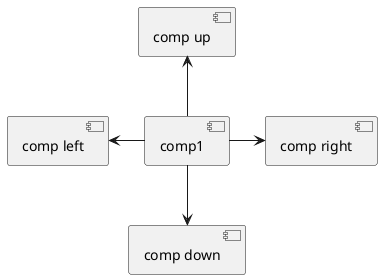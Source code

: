 {
  "sha1": "cyi9occ3x29ru8f7gk7li7rqtdi3lfy",
  "insertion": {
    "when": "2024-06-01T09:03:02.251Z",
    "user": "plantuml@gmail.com"
  }
}
@startuml
[comp1] -l-> [comp left]
[comp1] -r-> [comp right]
[comp1] -u-> [comp up]
[comp1] -d-> [comp down]
@enduml
